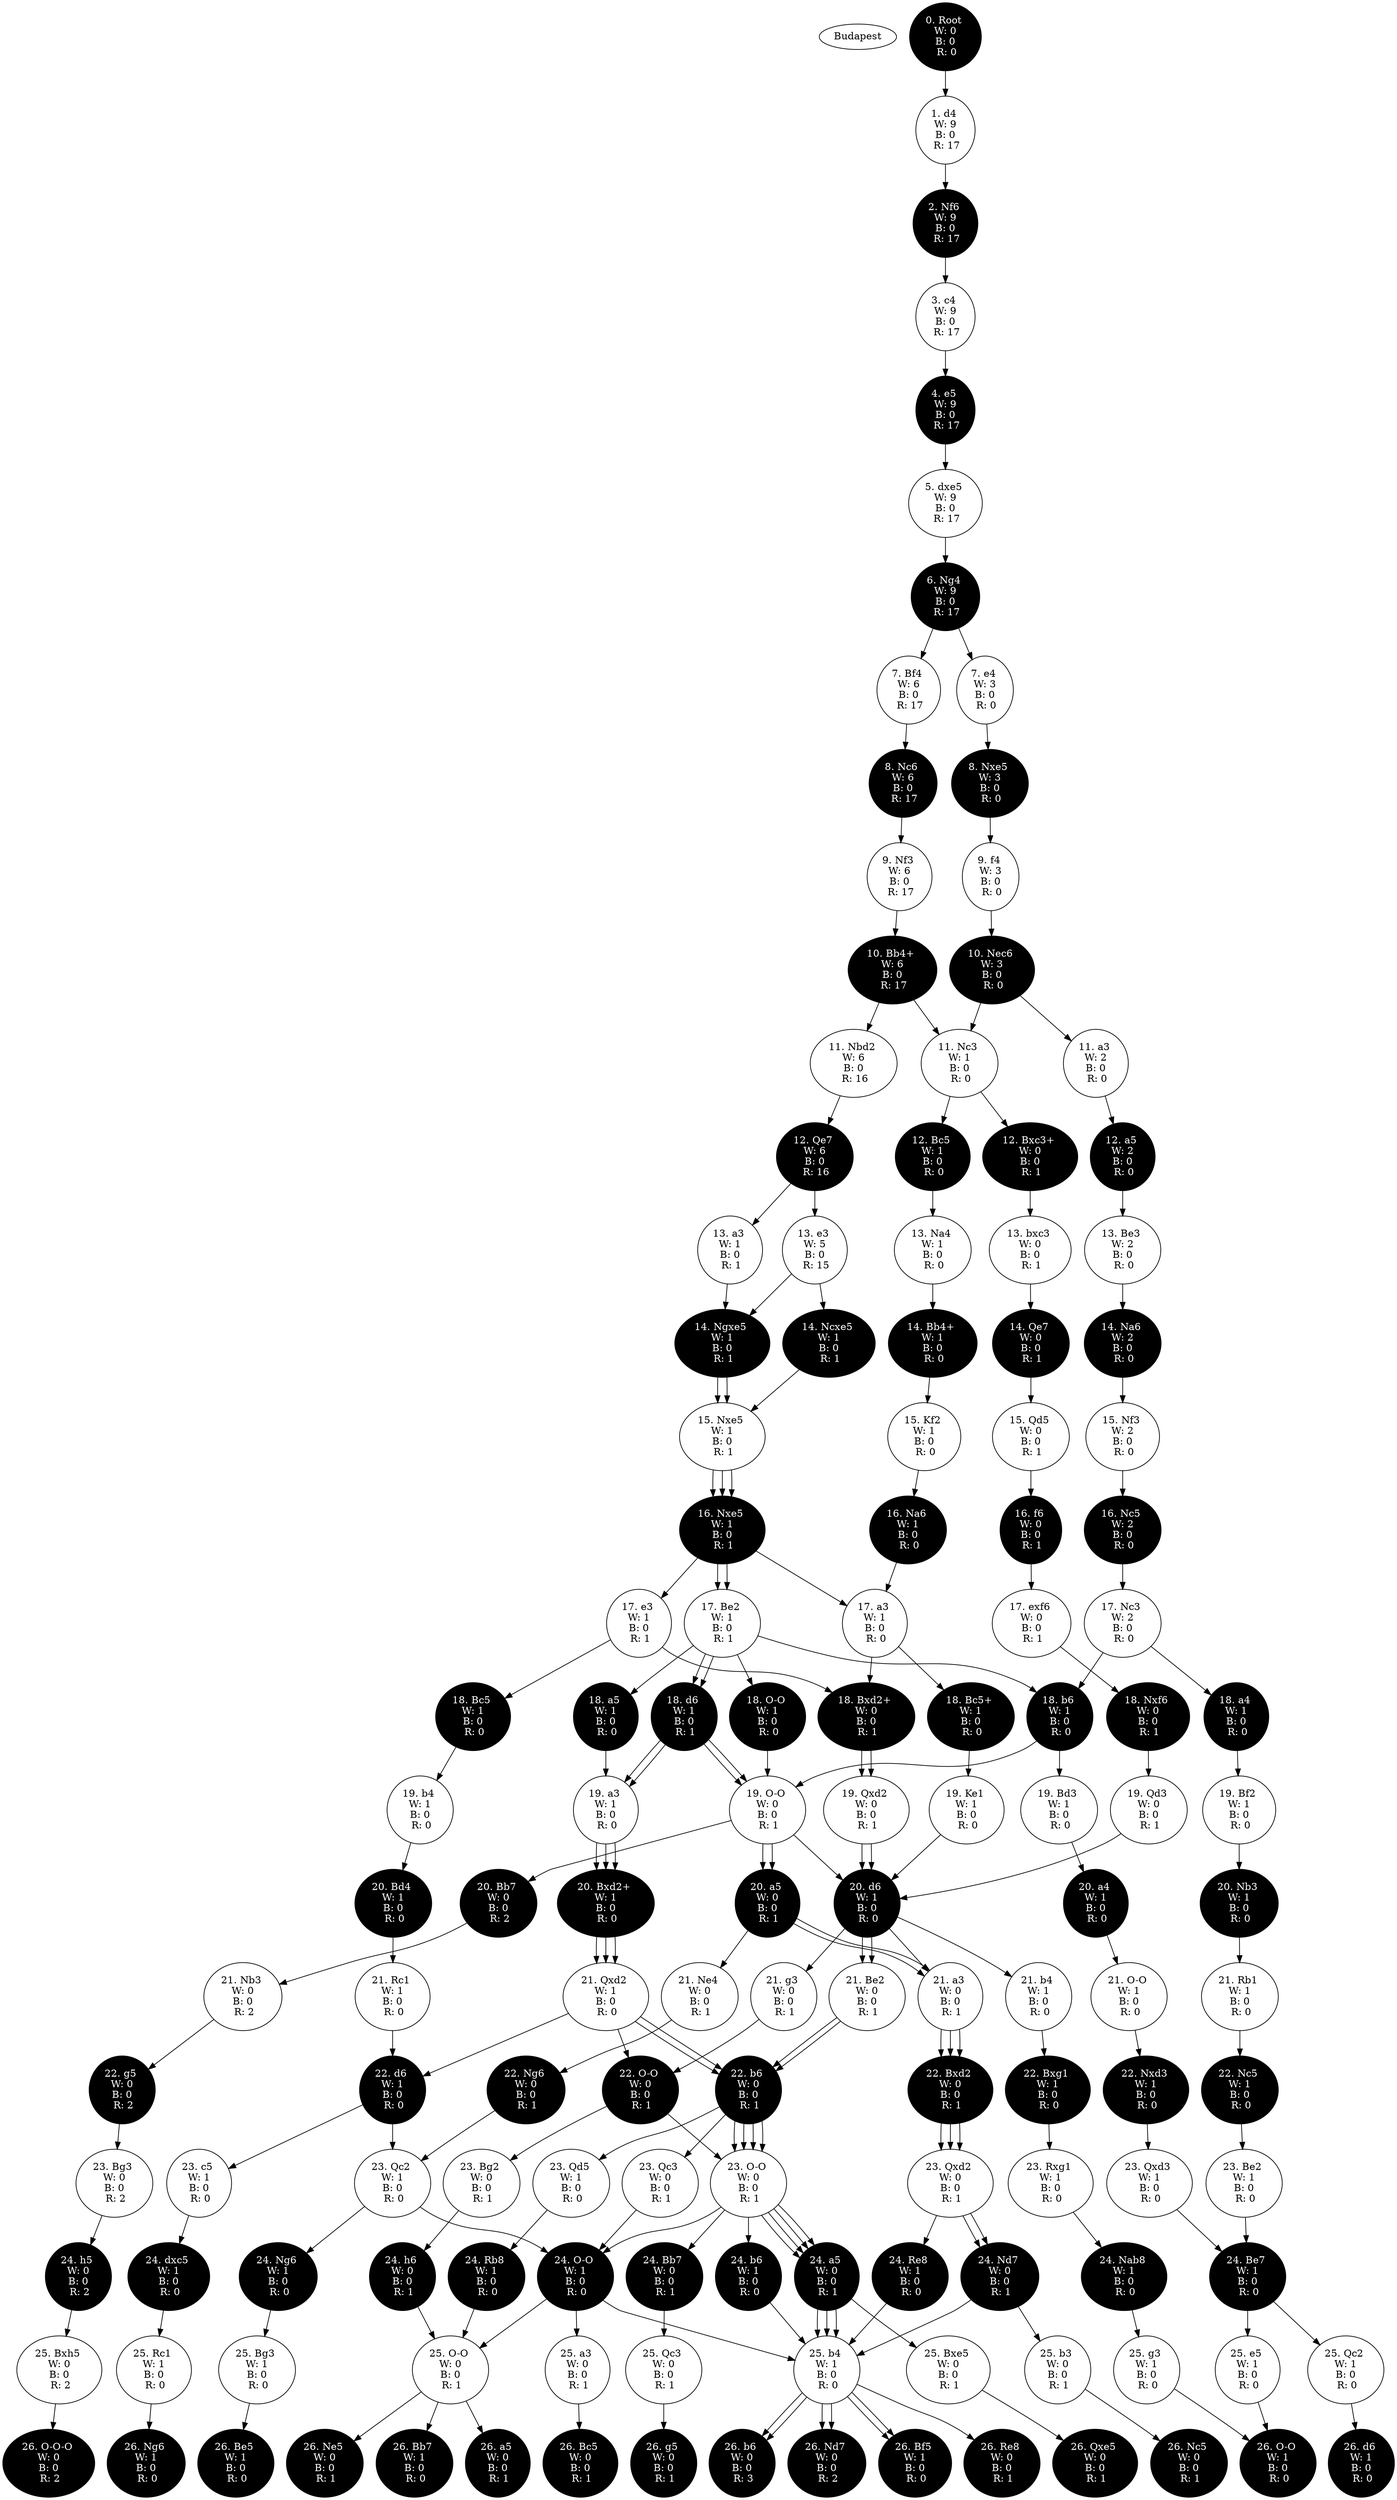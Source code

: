 digraph G {
	Budapest
	"0. Root" [label="0. Root 
 W: 0 
 B: 0 
 R: 0" fillcolor=black fontcolor=white style=filled]
	"1. d4" [label="1. d4 
 W: 9 
 B: 0 
 R: 17" fillcolor=white style=filled]
	"2. Nf6" [label="2. Nf6 
 W: 9 
 B: 0 
 R: 17" fillcolor=black fontcolor=white style=filled]
	"3. c4" [label="3. c4 
 W: 9 
 B: 0 
 R: 17" fillcolor=white style=filled]
	"4. e5" [label="4. e5 
 W: 9 
 B: 0 
 R: 17" fillcolor=black fontcolor=white style=filled]
	"5. dxe5" [label="5. dxe5 
 W: 9 
 B: 0 
 R: 17" fillcolor=white style=filled]
	"6. Ng4" [label="6. Ng4 
 W: 9 
 B: 0 
 R: 17" fillcolor=black fontcolor=white style=filled]
	"7. Bf4" [label="7. Bf4 
 W: 6 
 B: 0 
 R: 17" fillcolor=white style=filled]
	"8. Nc6" [label="8. Nc6 
 W: 6 
 B: 0 
 R: 17" fillcolor=black fontcolor=white style=filled]
	"9. Nf3" [label="9. Nf3 
 W: 6 
 B: 0 
 R: 17" fillcolor=white style=filled]
	"10. Bb4+" [label="10. Bb4+ 
 W: 6 
 B: 0 
 R: 17" fillcolor=black fontcolor=white style=filled]
	"11. Nbd2" [label="11. Nbd2 
 W: 6 
 B: 0 
 R: 16" fillcolor=white style=filled]
	"12. Qe7" [label="12. Qe7 
 W: 6 
 B: 0 
 R: 16" fillcolor=black fontcolor=white style=filled]
	"13. e3" [label="13. e3 
 W: 5 
 B: 0 
 R: 15" fillcolor=white style=filled]
	"14. Ngxe5" [label="14. Ngxe5 
 W: 4 
 B: 0 
 R: 14" fillcolor=black fontcolor=white style=filled]
	"15. Nxe5" [label="15. Nxe5 
 W: 4 
 B: 0 
 R: 14" fillcolor=white style=filled]
	"16. Nxe5" [label="16. Nxe5 
 W: 4 
 B: 0 
 R: 14" fillcolor=black fontcolor=white style=filled]
	"17. Be2" [label="17. Be2 
 W: 4 
 B: 0 
 R: 11" fillcolor=white style=filled]
	"18. O-O" [label="18. O-O 
 W: 1 
 B: 0 
 R: 0" fillcolor=black fontcolor=white style=filled]
	"19. O-O" [label="19. O-O 
 W: 1 
 B: 0 
 R: 0" fillcolor=white style=filled]
	"20. d6" [label="20. d6 
 W: 1 
 B: 0 
 R: 0" fillcolor=black fontcolor=white style=filled]
	"21. a3" [label="21. a3 
 W: 1 
 B: 0 
 R: 0" fillcolor=white style=filled]
	"22. Bxd2" [label="22. Bxd2 
 W: 1 
 B: 0 
 R: 0" fillcolor=black fontcolor=white style=filled]
	"23. Qxd2" [label="23. Qxd2 
 W: 1 
 B: 0 
 R: 0" fillcolor=white style=filled]
	"24. Re8" [label="24. Re8 
 W: 1 
 B: 0 
 R: 0" fillcolor=black fontcolor=white style=filled]
	"25. b4" [label="25. b4 
 W: 1 
 B: 0 
 R: 0" fillcolor=white style=filled]
	"26. b6" [label="26. b6 
 W: 1 
 B: 0 
 R: 0" fillcolor=black fontcolor=white style=filled]
	"18. d6" [label="18. d6 
 W: 2 
 B: 0 
 R: 9" fillcolor=black fontcolor=white style=filled]
	"19. O-O" [label="19. O-O 
 W: 0 
 B: 0 
 R: 4" fillcolor=white style=filled]
	"20. a5" [label="20. a5 
 W: 0 
 B: 0 
 R: 4" fillcolor=black fontcolor=white style=filled]
	"21. Ne4" [label="21. Ne4 
 W: 0 
 B: 0 
 R: 1" fillcolor=white style=filled]
	"22. Ng6" [label="22. Ng6 
 W: 0 
 B: 0 
 R: 1" fillcolor=black fontcolor=white style=filled]
	"23. Qc2" [label="23. Qc2 
 W: 0 
 B: 0 
 R: 1" fillcolor=white style=filled]
	"24. O-O" [label="24. O-O 
 W: 0 
 B: 0 
 R: 1" fillcolor=black fontcolor=white style=filled]
	"25. a3" [label="25. a3 
 W: 0 
 B: 0 
 R: 1" fillcolor=white style=filled]
	"26. Bc5" [label="26. Bc5 
 W: 0 
 B: 0 
 R: 1" fillcolor=black fontcolor=white style=filled]
	"21. a3" [label="21. a3 
 W: 0 
 B: 0 
 R: 3" fillcolor=white style=filled]
	"22. Bxd2" [label="22. Bxd2 
 W: 0 
 B: 0 
 R: 3" fillcolor=black fontcolor=white style=filled]
	"23. Qxd2" [label="23. Qxd2 
 W: 0 
 B: 0 
 R: 3" fillcolor=white style=filled]
	"24. Nd7" [label="24. Nd7 
 W: 0 
 B: 0 
 R: 3" fillcolor=black fontcolor=white style=filled]
	"25. b4" [label="25. b4 
 W: 0 
 B: 0 
 R: 3" fillcolor=white style=filled]
	"26. b6" [label="26. b6 
 W: 0 
 B: 0 
 R: 3" fillcolor=black fontcolor=white style=filled]
	"19. a3" [label="19. a3 
 W: 2 
 B: 0 
 R: 5" fillcolor=white style=filled]
	"20. Bxd2+" [label="20. Bxd2+ 
 W: 2 
 B: 0 
 R: 5" fillcolor=black fontcolor=white style=filled]
	"21. Qxd2" [label="21. Qxd2 
 W: 2 
 B: 0 
 R: 5" fillcolor=white style=filled]
	"22. b6" [label="22. b6 
 W: 1 
 B: 0 
 R: 4" fillcolor=black fontcolor=white style=filled]
	"23. O-O" [label="23. O-O 
 W: 0 
 B: 0 
 R: 4" fillcolor=white style=filled]
	"24. a5" [label="24. a5 
 W: 0 
 B: 0 
 R: 3" fillcolor=black fontcolor=white style=filled]
	"25. b4" [label="25. b4 
 W: 0 
 B: 0 
 R: 3" fillcolor=white style=filled]
	"26. Nd7" [label="26. Nd7 
 W: 0 
 B: 0 
 R: 3" fillcolor=black fontcolor=white style=filled]
	"24. Bb7" [label="24. Bb7 
 W: 0 
 B: 0 
 R: 1" fillcolor=black fontcolor=white style=filled]
	"25. Qc3" [label="25. Qc3 
 W: 0 
 B: 0 
 R: 1" fillcolor=white style=filled]
	"26. g5" [label="26. g5 
 W: 0 
 B: 0 
 R: 1" fillcolor=black fontcolor=white style=filled]
	"23. Qd5" [label="23. Qd5 
 W: 1 
 B: 0 
 R: 0" fillcolor=white style=filled]
	"24. Rb8" [label="24. Rb8 
 W: 1 
 B: 0 
 R: 0" fillcolor=black fontcolor=white style=filled]
	"25. O-O" [label="25. O-O 
 W: 1 
 B: 0 
 R: 0" fillcolor=white style=filled]
	"26. Bb7" [label="26. Bb7 
 W: 1 
 B: 0 
 R: 0" fillcolor=black fontcolor=white style=filled]
	"22. O-O" [label="22. O-O 
 W: 1 
 B: 0 
 R: 1" fillcolor=black fontcolor=white style=filled]
	"23. O-O" [label="23. O-O 
 W: 1 
 B: 0 
 R: 1" fillcolor=white style=filled]
	"24. b6" [label="24. b6 
 W: 1 
 B: 0 
 R: 0" fillcolor=black fontcolor=white style=filled]
	"25. b4" [label="25. b4 
 W: 1 
 B: 0 
 R: 0" fillcolor=white style=filled]
	"26. Bf5" [label="26. Bf5 
 W: 1 
 B: 0 
 R: 0" fillcolor=black fontcolor=white style=filled]
	"24. a5" [label="24. a5 
 W: 0 
 B: 0 
 R: 1" fillcolor=black fontcolor=white style=filled]
	"25. b4" [label="25. b4 
 W: 0 
 B: 0 
 R: 1" fillcolor=white style=filled]
	"26. Re8" [label="26. Re8 
 W: 0 
 B: 0 
 R: 1" fillcolor=black fontcolor=white style=filled]
	"18. a5" [label="18. a5 
 W: 1 
 B: 0 
 R: 0" fillcolor=black fontcolor=white style=filled]
	"19. a3" [label="19. a3 
 W: 1 
 B: 0 
 R: 0" fillcolor=white style=filled]
	"20. Bxd2+" [label="20. Bxd2+ 
 W: 1 
 B: 0 
 R: 0" fillcolor=black fontcolor=white style=filled]
	"21. Qxd2" [label="21. Qxd2 
 W: 1 
 B: 0 
 R: 0" fillcolor=white style=filled]
	"22. d6" [label="22. d6 
 W: 1 
 B: 0 
 R: 0" fillcolor=black fontcolor=white style=filled]
	"23. c5" [label="23. c5 
 W: 1 
 B: 0 
 R: 0" fillcolor=white style=filled]
	"24. dxc5" [label="24. dxc5 
 W: 1 
 B: 0 
 R: 0" fillcolor=black fontcolor=white style=filled]
	"25. Rc1" [label="25. Rc1 
 W: 1 
 B: 0 
 R: 0" fillcolor=white style=filled]
	"26. Ng6" [label="26. Ng6 
 W: 1 
 B: 0 
 R: 0" fillcolor=black fontcolor=white style=filled]
	"18. b6" [label="18. b6 
 W: 0 
 B: 0 
 R: 2" fillcolor=black fontcolor=white style=filled]
	"19. O-O" [label="19. O-O 
 W: 0 
 B: 0 
 R: 2" fillcolor=white style=filled]
	"20. Bb7" [label="20. Bb7 
 W: 0 
 B: 0 
 R: 2" fillcolor=black fontcolor=white style=filled]
	"21. Nb3" [label="21. Nb3 
 W: 0 
 B: 0 
 R: 2" fillcolor=white style=filled]
	"22. g5" [label="22. g5 
 W: 0 
 B: 0 
 R: 2" fillcolor=black fontcolor=white style=filled]
	"23. Bg3" [label="23. Bg3 
 W: 0 
 B: 0 
 R: 2" fillcolor=white style=filled]
	"24. h5" [label="24. h5 
 W: 0 
 B: 0 
 R: 2" fillcolor=black fontcolor=white style=filled]
	"25. Bxh5" [label="25. Bxh5 
 W: 0 
 B: 0 
 R: 2" fillcolor=white style=filled]
	"26. O-O-O" [label="26. O-O-O 
 W: 0 
 B: 0 
 R: 2" fillcolor=black fontcolor=white style=filled]
	"17. a3" [label="17. a3 
 W: 0 
 B: 0 
 R: 3" fillcolor=white style=filled]
	"18. Bxd2+" [label="18. Bxd2+ 
 W: 0 
 B: 0 
 R: 3" fillcolor=black fontcolor=white style=filled]
	"19. Qxd2" [label="19. Qxd2 
 W: 0 
 B: 0 
 R: 3" fillcolor=white style=filled]
	"20. d6" [label="20. d6 
 W: 0 
 B: 0 
 R: 3" fillcolor=black fontcolor=white style=filled]
	"21. Be2" [label="21. Be2 
 W: 0 
 B: 0 
 R: 3" fillcolor=white style=filled]
	"22. b6" [label="22. b6 
 W: 0 
 B: 0 
 R: 3" fillcolor=black fontcolor=white style=filled]
	"23. O-O" [label="23. O-O 
 W: 0 
 B: 0 
 R: 2" fillcolor=white style=filled]
	"24. a5" [label="24. a5 
 W: 0 
 B: 0 
 R: 2" fillcolor=black fontcolor=white style=filled]
	"25. b4" [label="25. b4 
 W: 0 
 B: 0 
 R: 2" fillcolor=white style=filled]
	"26. Nd7" [label="26. Nd7 
 W: 0 
 B: 0 
 R: 2" fillcolor=black fontcolor=white style=filled]
	"23. Qc3" [label="23. Qc3 
 W: 0 
 B: 0 
 R: 1" fillcolor=white style=filled]
	"24. O-O" [label="24. O-O 
 W: 0 
 B: 0 
 R: 1" fillcolor=black fontcolor=white style=filled]
	"25. O-O" [label="25. O-O 
 W: 0 
 B: 0 
 R: 1" fillcolor=white style=filled]
	"26. a5" [label="26. a5 
 W: 0 
 B: 0 
 R: 1" fillcolor=black fontcolor=white style=filled]
	"14. Ncxe5" [label="14. Ncxe5 
 W: 1 
 B: 0 
 R: 1" fillcolor=black fontcolor=white style=filled]
	"15. Nxe5" [label="15. Nxe5 
 W: 1 
 B: 0 
 R: 1" fillcolor=white style=filled]
	"16. Nxe5" [label="16. Nxe5 
 W: 1 
 B: 0 
 R: 1" fillcolor=black fontcolor=white style=filled]
	"17. Be2" [label="17. Be2 
 W: 1 
 B: 0 
 R: 1" fillcolor=white style=filled]
	"18. d6" [label="18. d6 
 W: 1 
 B: 0 
 R: 1" fillcolor=black fontcolor=white style=filled]
	"19. a3" [label="19. a3 
 W: 1 
 B: 0 
 R: 0" fillcolor=white style=filled]
	"20. Bxd2+" [label="20. Bxd2+ 
 W: 1 
 B: 0 
 R: 0" fillcolor=black fontcolor=white style=filled]
	"21. Qxd2" [label="21. Qxd2 
 W: 1 
 B: 0 
 R: 0" fillcolor=white style=filled]
	"22. b6" [label="22. b6 
 W: 1 
 B: 0 
 R: 0" fillcolor=black fontcolor=white style=filled]
	"23. O-O" [label="23. O-O 
 W: 1 
 B: 0 
 R: 0" fillcolor=white style=filled]
	"24. O-O" [label="24. O-O 
 W: 1 
 B: 0 
 R: 0" fillcolor=black fontcolor=white style=filled]
	"25. b4" [label="25. b4 
 W: 1 
 B: 0 
 R: 0" fillcolor=white style=filled]
	"26. Bf5" [label="26. Bf5 
 W: 1 
 B: 0 
 R: 0" fillcolor=black fontcolor=white style=filled]
	"19. O-O" [label="19. O-O 
 W: 0 
 B: 0 
 R: 1" fillcolor=white style=filled]
	"20. a5" [label="20. a5 
 W: 0 
 B: 0 
 R: 1" fillcolor=black fontcolor=white style=filled]
	"21. a3" [label="21. a3 
 W: 0 
 B: 0 
 R: 1" fillcolor=white style=filled]
	"22. Bxd2" [label="22. Bxd2 
 W: 0 
 B: 0 
 R: 1" fillcolor=black fontcolor=white style=filled]
	"23. Qxd2" [label="23. Qxd2 
 W: 0 
 B: 0 
 R: 1" fillcolor=white style=filled]
	"24. Nd7" [label="24. Nd7 
 W: 0 
 B: 0 
 R: 1" fillcolor=black fontcolor=white style=filled]
	"25. b3" [label="25. b3 
 W: 0 
 B: 0 
 R: 1" fillcolor=white style=filled]
	"26. Nc5" [label="26. Nc5 
 W: 0 
 B: 0 
 R: 1" fillcolor=black fontcolor=white style=filled]
	"13. a3" [label="13. a3 
 W: 1 
 B: 0 
 R: 1" fillcolor=white style=filled]
	"14. Ngxe5" [label="14. Ngxe5 
 W: 1 
 B: 0 
 R: 1" fillcolor=black fontcolor=white style=filled]
	"15. Nxe5" [label="15. Nxe5 
 W: 1 
 B: 0 
 R: 1" fillcolor=white style=filled]
	"16. Nxe5" [label="16. Nxe5 
 W: 1 
 B: 0 
 R: 1" fillcolor=black fontcolor=white style=filled]
	"17. e3" [label="17. e3 
 W: 1 
 B: 0 
 R: 1" fillcolor=white style=filled]
	"18. Bc5" [label="18. Bc5 
 W: 1 
 B: 0 
 R: 0" fillcolor=black fontcolor=white style=filled]
	"19. b4" [label="19. b4 
 W: 1 
 B: 0 
 R: 0" fillcolor=white style=filled]
	"20. Bd4" [label="20. Bd4 
 W: 1 
 B: 0 
 R: 0" fillcolor=black fontcolor=white style=filled]
	"21. Rc1" [label="21. Rc1 
 W: 1 
 B: 0 
 R: 0" fillcolor=white style=filled]
	"22. d6" [label="22. d6 
 W: 1 
 B: 0 
 R: 0" fillcolor=black fontcolor=white style=filled]
	"23. Qc2" [label="23. Qc2 
 W: 1 
 B: 0 
 R: 0" fillcolor=white style=filled]
	"24. Ng6" [label="24. Ng6 
 W: 1 
 B: 0 
 R: 0" fillcolor=black fontcolor=white style=filled]
	"25. Bg3" [label="25. Bg3 
 W: 1 
 B: 0 
 R: 0" fillcolor=white style=filled]
	"26. Be5" [label="26. Be5 
 W: 1 
 B: 0 
 R: 0" fillcolor=black fontcolor=white style=filled]
	"18. Bxd2+" [label="18. Bxd2+ 
 W: 0 
 B: 0 
 R: 1" fillcolor=black fontcolor=white style=filled]
	"19. Qxd2" [label="19. Qxd2 
 W: 0 
 B: 0 
 R: 1" fillcolor=white style=filled]
	"20. d6" [label="20. d6 
 W: 0 
 B: 0 
 R: 1" fillcolor=black fontcolor=white style=filled]
	"21. Be2" [label="21. Be2 
 W: 0 
 B: 0 
 R: 1" fillcolor=white style=filled]
	"22. b6" [label="22. b6 
 W: 0 
 B: 0 
 R: 1" fillcolor=black fontcolor=white style=filled]
	"23. O-O" [label="23. O-O 
 W: 0 
 B: 0 
 R: 1" fillcolor=white style=filled]
	"24. a5" [label="24. a5 
 W: 0 
 B: 0 
 R: 1" fillcolor=black fontcolor=white style=filled]
	"25. Bxe5" [label="25. Bxe5 
 W: 0 
 B: 0 
 R: 1" fillcolor=white style=filled]
	"26. Qxe5" [label="26. Qxe5 
 W: 0 
 B: 0 
 R: 1" fillcolor=black fontcolor=white style=filled]
	"11. Nc3" [label="11. Nc3 
 W: 0 
 B: 0 
 R: 1" fillcolor=white style=filled]
	"12. Bxc3+" [label="12. Bxc3+ 
 W: 0 
 B: 0 
 R: 1" fillcolor=black fontcolor=white style=filled]
	"13. bxc3" [label="13. bxc3 
 W: 0 
 B: 0 
 R: 1" fillcolor=white style=filled]
	"14. Qe7" [label="14. Qe7 
 W: 0 
 B: 0 
 R: 1" fillcolor=black fontcolor=white style=filled]
	"15. Qd5" [label="15. Qd5 
 W: 0 
 B: 0 
 R: 1" fillcolor=white style=filled]
	"16. f6" [label="16. f6 
 W: 0 
 B: 0 
 R: 1" fillcolor=black fontcolor=white style=filled]
	"17. exf6" [label="17. exf6 
 W: 0 
 B: 0 
 R: 1" fillcolor=white style=filled]
	"18. Nxf6" [label="18. Nxf6 
 W: 0 
 B: 0 
 R: 1" fillcolor=black fontcolor=white style=filled]
	"19. Qd3" [label="19. Qd3 
 W: 0 
 B: 0 
 R: 1" fillcolor=white style=filled]
	"20. d6" [label="20. d6 
 W: 0 
 B: 0 
 R: 1" fillcolor=black fontcolor=white style=filled]
	"21. g3" [label="21. g3 
 W: 0 
 B: 0 
 R: 1" fillcolor=white style=filled]
	"22. O-O" [label="22. O-O 
 W: 0 
 B: 0 
 R: 1" fillcolor=black fontcolor=white style=filled]
	"23. Bg2" [label="23. Bg2 
 W: 0 
 B: 0 
 R: 1" fillcolor=white style=filled]
	"24. h6" [label="24. h6 
 W: 0 
 B: 0 
 R: 1" fillcolor=black fontcolor=white style=filled]
	"25. O-O" [label="25. O-O 
 W: 0 
 B: 0 
 R: 1" fillcolor=white style=filled]
	"26. Ne5" [label="26. Ne5 
 W: 0 
 B: 0 
 R: 1" fillcolor=black fontcolor=white style=filled]
	"7. e4" [label="7. e4 
 W: 3 
 B: 0 
 R: 0" fillcolor=white style=filled]
	"8. Nxe5" [label="8. Nxe5 
 W: 3 
 B: 0 
 R: 0" fillcolor=black fontcolor=white style=filled]
	"9. f4" [label="9. f4 
 W: 3 
 B: 0 
 R: 0" fillcolor=white style=filled]
	"10. Nec6" [label="10. Nec6 
 W: 3 
 B: 0 
 R: 0" fillcolor=black fontcolor=white style=filled]
	"11. a3" [label="11. a3 
 W: 2 
 B: 0 
 R: 0" fillcolor=white style=filled]
	"12. a5" [label="12. a5 
 W: 2 
 B: 0 
 R: 0" fillcolor=black fontcolor=white style=filled]
	"13. Be3" [label="13. Be3 
 W: 2 
 B: 0 
 R: 0" fillcolor=white style=filled]
	"14. Na6" [label="14. Na6 
 W: 2 
 B: 0 
 R: 0" fillcolor=black fontcolor=white style=filled]
	"15. Nf3" [label="15. Nf3 
 W: 2 
 B: 0 
 R: 0" fillcolor=white style=filled]
	"16. Nc5" [label="16. Nc5 
 W: 2 
 B: 0 
 R: 0" fillcolor=black fontcolor=white style=filled]
	"17. Nc3" [label="17. Nc3 
 W: 2 
 B: 0 
 R: 0" fillcolor=white style=filled]
	"18. b6" [label="18. b6 
 W: 1 
 B: 0 
 R: 0" fillcolor=black fontcolor=white style=filled]
	"19. Bd3" [label="19. Bd3 
 W: 1 
 B: 0 
 R: 0" fillcolor=white style=filled]
	"20. a4" [label="20. a4 
 W: 1 
 B: 0 
 R: 0" fillcolor=black fontcolor=white style=filled]
	"21. O-O" [label="21. O-O 
 W: 1 
 B: 0 
 R: 0" fillcolor=white style=filled]
	"22. Nxd3" [label="22. Nxd3 
 W: 1 
 B: 0 
 R: 0" fillcolor=black fontcolor=white style=filled]
	"23. Qxd3" [label="23. Qxd3 
 W: 1 
 B: 0 
 R: 0" fillcolor=white style=filled]
	"24. Be7" [label="24. Be7 
 W: 1 
 B: 0 
 R: 0" fillcolor=black fontcolor=white style=filled]
	"25. e5" [label="25. e5 
 W: 1 
 B: 0 
 R: 0" fillcolor=white style=filled]
	"26. O-O" [label="26. O-O 
 W: 1 
 B: 0 
 R: 0" fillcolor=black fontcolor=white style=filled]
	"18. a4" [label="18. a4 
 W: 1 
 B: 0 
 R: 0" fillcolor=black fontcolor=white style=filled]
	"19. Bf2" [label="19. Bf2 
 W: 1 
 B: 0 
 R: 0" fillcolor=white style=filled]
	"20. Nb3" [label="20. Nb3 
 W: 1 
 B: 0 
 R: 0" fillcolor=black fontcolor=white style=filled]
	"21. Rb1" [label="21. Rb1 
 W: 1 
 B: 0 
 R: 0" fillcolor=white style=filled]
	"22. Nc5" [label="22. Nc5 
 W: 1 
 B: 0 
 R: 0" fillcolor=black fontcolor=white style=filled]
	"23. Be2" [label="23. Be2 
 W: 1 
 B: 0 
 R: 0" fillcolor=white style=filled]
	"24. Be7" [label="24. Be7 
 W: 1 
 B: 0 
 R: 0" fillcolor=black fontcolor=white style=filled]
	"25. Qc2" [label="25. Qc2 
 W: 1 
 B: 0 
 R: 0" fillcolor=white style=filled]
	"26. d6" [label="26. d6 
 W: 1 
 B: 0 
 R: 0" fillcolor=black fontcolor=white style=filled]
	"11. Nc3" [label="11. Nc3 
 W: 1 
 B: 0 
 R: 0" fillcolor=white style=filled]
	"12. Bc5" [label="12. Bc5 
 W: 1 
 B: 0 
 R: 0" fillcolor=black fontcolor=white style=filled]
	"13. Na4" [label="13. Na4 
 W: 1 
 B: 0 
 R: 0" fillcolor=white style=filled]
	"14. Bb4+" [label="14. Bb4+ 
 W: 1 
 B: 0 
 R: 0" fillcolor=black fontcolor=white style=filled]
	"15. Kf2" [label="15. Kf2 
 W: 1 
 B: 0 
 R: 0" fillcolor=white style=filled]
	"16. Na6" [label="16. Na6 
 W: 1 
 B: 0 
 R: 0" fillcolor=black fontcolor=white style=filled]
	"17. a3" [label="17. a3 
 W: 1 
 B: 0 
 R: 0" fillcolor=white style=filled]
	"18. Bc5+" [label="18. Bc5+ 
 W: 1 
 B: 0 
 R: 0" fillcolor=black fontcolor=white style=filled]
	"19. Ke1" [label="19. Ke1 
 W: 1 
 B: 0 
 R: 0" fillcolor=white style=filled]
	"20. d6" [label="20. d6 
 W: 1 
 B: 0 
 R: 0" fillcolor=black fontcolor=white style=filled]
	"21. b4" [label="21. b4 
 W: 1 
 B: 0 
 R: 0" fillcolor=white style=filled]
	"22. Bxg1" [label="22. Bxg1 
 W: 1 
 B: 0 
 R: 0" fillcolor=black fontcolor=white style=filled]
	"23. Rxg1" [label="23. Rxg1 
 W: 1 
 B: 0 
 R: 0" fillcolor=white style=filled]
	"24. Nab8" [label="24. Nab8 
 W: 1 
 B: 0 
 R: 0" fillcolor=black fontcolor=white style=filled]
	"25. g3" [label="25. g3 
 W: 1 
 B: 0 
 R: 0" fillcolor=white style=filled]
	"26. O-O" [label="26. O-O 
 W: 1 
 B: 0 
 R: 0" fillcolor=black fontcolor=white style=filled]
	"0. Root" -> "1. d4"
	"1. d4" -> "2. Nf6"
	"2. Nf6" -> "3. c4"
	"3. c4" -> "4. e5"
	"4. e5" -> "5. dxe5"
	"5. dxe5" -> "6. Ng4"
	"6. Ng4" -> "7. Bf4"
	"7. Bf4" -> "8. Nc6"
	"8. Nc6" -> "9. Nf3"
	"9. Nf3" -> "10. Bb4+"
	"10. Bb4+" -> "11. Nbd2"
	"11. Nbd2" -> "12. Qe7"
	"12. Qe7" -> "13. e3"
	"13. e3" -> "14. Ngxe5"
	"14. Ngxe5" -> "15. Nxe5"
	"15. Nxe5" -> "16. Nxe5"
	"16. Nxe5" -> "17. Be2"
	"17. Be2" -> "18. O-O"
	"18. O-O" -> "19. O-O"
	"19. O-O" -> "20. d6"
	"20. d6" -> "21. a3"
	"21. a3" -> "22. Bxd2"
	"22. Bxd2" -> "23. Qxd2"
	"23. Qxd2" -> "24. Re8"
	"24. Re8" -> "25. b4"
	"25. b4" -> "26. b6"
	"17. Be2" -> "18. d6"
	"18. d6" -> "19. O-O"
	"19. O-O" -> "20. a5"
	"20. a5" -> "21. Ne4"
	"21. Ne4" -> "22. Ng6"
	"22. Ng6" -> "23. Qc2"
	"23. Qc2" -> "24. O-O"
	"24. O-O" -> "25. a3"
	"25. a3" -> "26. Bc5"
	"20. a5" -> "21. a3"
	"21. a3" -> "22. Bxd2"
	"22. Bxd2" -> "23. Qxd2"
	"23. Qxd2" -> "24. Nd7"
	"24. Nd7" -> "25. b4"
	"25. b4" -> "26. b6"
	"18. d6" -> "19. a3"
	"19. a3" -> "20. Bxd2+"
	"20. Bxd2+" -> "21. Qxd2"
	"21. Qxd2" -> "22. b6"
	"22. b6" -> "23. O-O"
	"23. O-O" -> "24. a5"
	"24. a5" -> "25. b4"
	"25. b4" -> "26. Nd7"
	"23. O-O" -> "24. Bb7"
	"24. Bb7" -> "25. Qc3"
	"25. Qc3" -> "26. g5"
	"22. b6" -> "23. Qd5"
	"23. Qd5" -> "24. Rb8"
	"24. Rb8" -> "25. O-O"
	"25. O-O" -> "26. Bb7"
	"21. Qxd2" -> "22. O-O"
	"22. O-O" -> "23. O-O"
	"23. O-O" -> "24. b6"
	"24. b6" -> "25. b4"
	"25. b4" -> "26. Bf5"
	"23. O-O" -> "24. a5"
	"24. a5" -> "25. b4"
	"25. b4" -> "26. Re8"
	"17. Be2" -> "18. a5"
	"18. a5" -> "19. a3"
	"19. a3" -> "20. Bxd2+"
	"20. Bxd2+" -> "21. Qxd2"
	"21. Qxd2" -> "22. d6"
	"22. d6" -> "23. c5"
	"23. c5" -> "24. dxc5"
	"24. dxc5" -> "25. Rc1"
	"25. Rc1" -> "26. Ng6"
	"17. Be2" -> "18. b6"
	"18. b6" -> "19. O-O"
	"19. O-O" -> "20. Bb7"
	"20. Bb7" -> "21. Nb3"
	"21. Nb3" -> "22. g5"
	"22. g5" -> "23. Bg3"
	"23. Bg3" -> "24. h5"
	"24. h5" -> "25. Bxh5"
	"25. Bxh5" -> "26. O-O-O"
	"16. Nxe5" -> "17. a3"
	"17. a3" -> "18. Bxd2+"
	"18. Bxd2+" -> "19. Qxd2"
	"19. Qxd2" -> "20. d6"
	"20. d6" -> "21. Be2"
	"21. Be2" -> "22. b6"
	"22. b6" -> "23. O-O"
	"23. O-O" -> "24. a5"
	"24. a5" -> "25. b4"
	"25. b4" -> "26. Nd7"
	"22. b6" -> "23. Qc3"
	"23. Qc3" -> "24. O-O"
	"24. O-O" -> "25. O-O"
	"25. O-O" -> "26. a5"
	"13. e3" -> "14. Ncxe5"
	"14. Ncxe5" -> "15. Nxe5"
	"15. Nxe5" -> "16. Nxe5"
	"16. Nxe5" -> "17. Be2"
	"17. Be2" -> "18. d6"
	"18. d6" -> "19. a3"
	"19. a3" -> "20. Bxd2+"
	"20. Bxd2+" -> "21. Qxd2"
	"21. Qxd2" -> "22. b6"
	"22. b6" -> "23. O-O"
	"23. O-O" -> "24. O-O"
	"24. O-O" -> "25. b4"
	"25. b4" -> "26. Bf5"
	"18. d6" -> "19. O-O"
	"19. O-O" -> "20. a5"
	"20. a5" -> "21. a3"
	"21. a3" -> "22. Bxd2"
	"22. Bxd2" -> "23. Qxd2"
	"23. Qxd2" -> "24. Nd7"
	"24. Nd7" -> "25. b3"
	"25. b3" -> "26. Nc5"
	"12. Qe7" -> "13. a3"
	"13. a3" -> "14. Ngxe5"
	"14. Ngxe5" -> "15. Nxe5"
	"15. Nxe5" -> "16. Nxe5"
	"16. Nxe5" -> "17. e3"
	"17. e3" -> "18. Bc5"
	"18. Bc5" -> "19. b4"
	"19. b4" -> "20. Bd4"
	"20. Bd4" -> "21. Rc1"
	"21. Rc1" -> "22. d6"
	"22. d6" -> "23. Qc2"
	"23. Qc2" -> "24. Ng6"
	"24. Ng6" -> "25. Bg3"
	"25. Bg3" -> "26. Be5"
	"17. e3" -> "18. Bxd2+"
	"18. Bxd2+" -> "19. Qxd2"
	"19. Qxd2" -> "20. d6"
	"20. d6" -> "21. Be2"
	"21. Be2" -> "22. b6"
	"22. b6" -> "23. O-O"
	"23. O-O" -> "24. a5"
	"24. a5" -> "25. Bxe5"
	"25. Bxe5" -> "26. Qxe5"
	"10. Bb4+" -> "11. Nc3"
	"11. Nc3" -> "12. Bxc3+"
	"12. Bxc3+" -> "13. bxc3"
	"13. bxc3" -> "14. Qe7"
	"14. Qe7" -> "15. Qd5"
	"15. Qd5" -> "16. f6"
	"16. f6" -> "17. exf6"
	"17. exf6" -> "18. Nxf6"
	"18. Nxf6" -> "19. Qd3"
	"19. Qd3" -> "20. d6"
	"20. d6" -> "21. g3"
	"21. g3" -> "22. O-O"
	"22. O-O" -> "23. Bg2"
	"23. Bg2" -> "24. h6"
	"24. h6" -> "25. O-O"
	"25. O-O" -> "26. Ne5"
	"6. Ng4" -> "7. e4"
	"7. e4" -> "8. Nxe5"
	"8. Nxe5" -> "9. f4"
	"9. f4" -> "10. Nec6"
	"10. Nec6" -> "11. a3"
	"11. a3" -> "12. a5"
	"12. a5" -> "13. Be3"
	"13. Be3" -> "14. Na6"
	"14. Na6" -> "15. Nf3"
	"15. Nf3" -> "16. Nc5"
	"16. Nc5" -> "17. Nc3"
	"17. Nc3" -> "18. b6"
	"18. b6" -> "19. Bd3"
	"19. Bd3" -> "20. a4"
	"20. a4" -> "21. O-O"
	"21. O-O" -> "22. Nxd3"
	"22. Nxd3" -> "23. Qxd3"
	"23. Qxd3" -> "24. Be7"
	"24. Be7" -> "25. e5"
	"25. e5" -> "26. O-O"
	"17. Nc3" -> "18. a4"
	"18. a4" -> "19. Bf2"
	"19. Bf2" -> "20. Nb3"
	"20. Nb3" -> "21. Rb1"
	"21. Rb1" -> "22. Nc5"
	"22. Nc5" -> "23. Be2"
	"23. Be2" -> "24. Be7"
	"24. Be7" -> "25. Qc2"
	"25. Qc2" -> "26. d6"
	"10. Nec6" -> "11. Nc3"
	"11. Nc3" -> "12. Bc5"
	"12. Bc5" -> "13. Na4"
	"13. Na4" -> "14. Bb4+"
	"14. Bb4+" -> "15. Kf2"
	"15. Kf2" -> "16. Na6"
	"16. Na6" -> "17. a3"
	"17. a3" -> "18. Bc5+"
	"18. Bc5+" -> "19. Ke1"
	"19. Ke1" -> "20. d6"
	"20. d6" -> "21. b4"
	"21. b4" -> "22. Bxg1"
	"22. Bxg1" -> "23. Rxg1"
	"23. Rxg1" -> "24. Nab8"
	"24. Nab8" -> "25. g3"
	"25. g3" -> "26. O-O"
}
